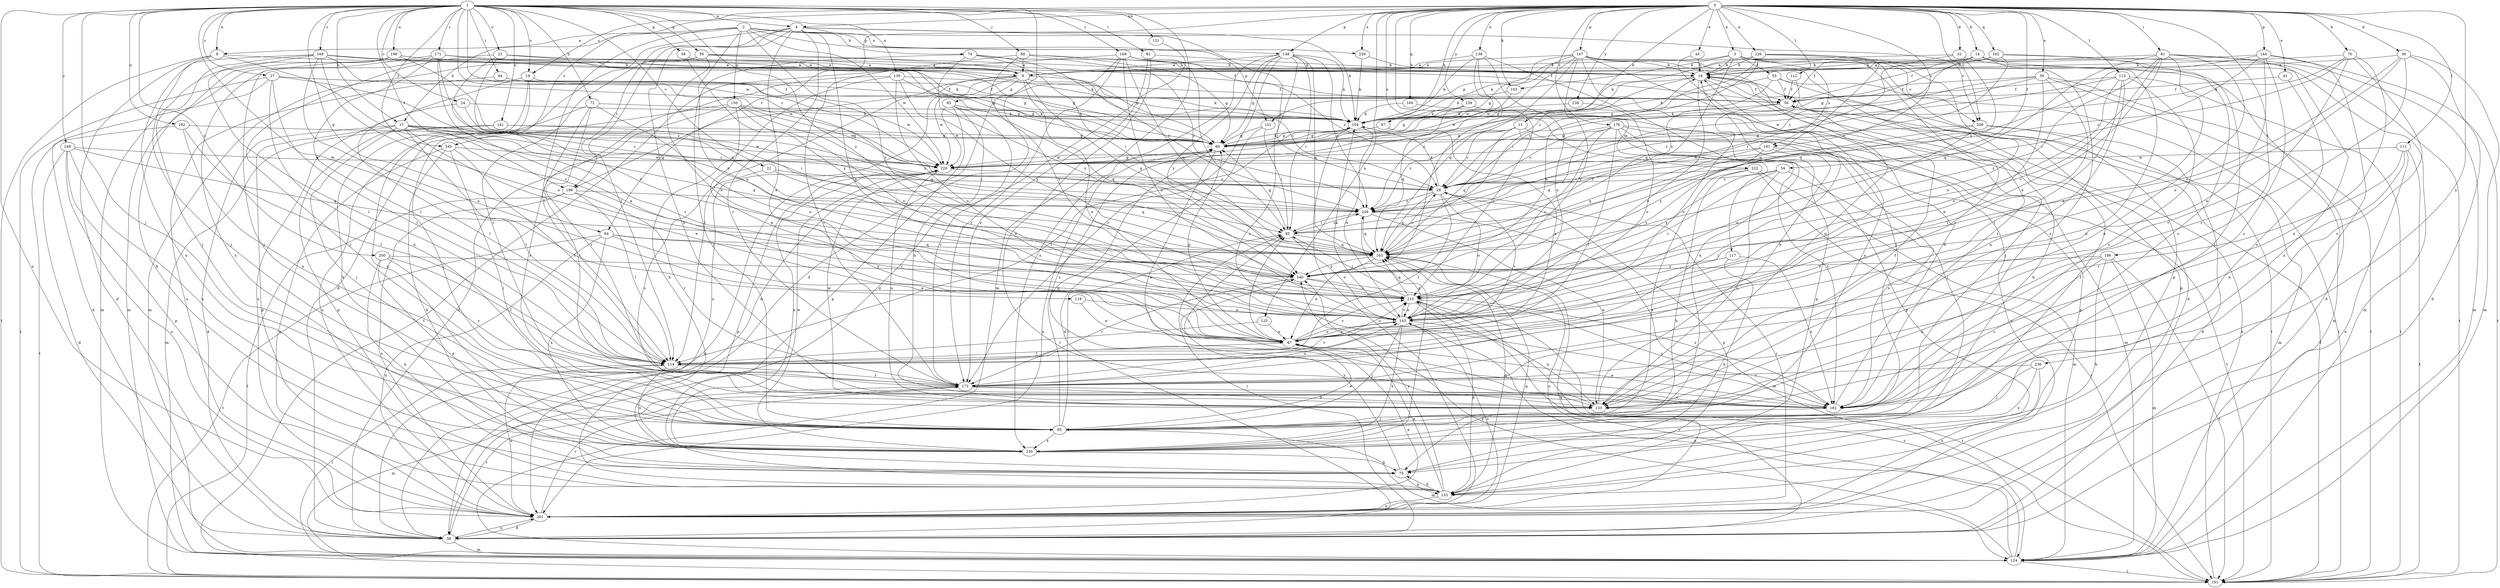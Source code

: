 strict digraph  {
0;
1;
2;
3;
4;
8;
9;
11;
14;
17;
18;
19;
21;
22;
24;
27;
28;
32;
36;
38;
39;
41;
45;
47;
54;
55;
56;
58;
59;
64;
65;
66;
67;
70;
72;
74;
75;
81;
82;
84;
85;
88;
95;
103;
104;
111;
112;
113;
114;
117;
118;
124;
125;
126;
130;
131;
133;
138;
141;
143;
144;
147;
148;
150;
151;
153;
160;
162;
163;
168;
169;
171;
172;
176;
181;
182;
186;
189;
191;
192;
198;
200;
201;
209;
210;
220;
222;
229;
230;
236;
238;
239;
240;
245;
248;
249;
0 -> 3  [label=a];
0 -> 4  [label=a];
0 -> 11  [label=b];
0 -> 14  [label=b];
0 -> 19  [label=c];
0 -> 32  [label=d];
0 -> 36  [label=d];
0 -> 39  [label=e];
0 -> 41  [label=e];
0 -> 45  [label=e];
0 -> 54  [label=f];
0 -> 67  [label=h];
0 -> 70  [label=h];
0 -> 81  [label=i];
0 -> 103  [label=k];
0 -> 111  [label=l];
0 -> 112  [label=l];
0 -> 113  [label=l];
0 -> 117  [label=m];
0 -> 125  [label=n];
0 -> 126  [label=n];
0 -> 138  [label=o];
0 -> 144  [label=p];
0 -> 147  [label=p];
0 -> 148  [label=p];
0 -> 160  [label=q];
0 -> 162  [label=q];
0 -> 176  [label=s];
0 -> 181  [label=s];
0 -> 186  [label=t];
0 -> 189  [label=t];
0 -> 209  [label=v];
0 -> 222  [label=x];
0 -> 229  [label=x];
0 -> 236  [label=y];
0 -> 238  [label=y];
0 -> 239  [label=y];
0 -> 245  [label=z];
1 -> 4  [label=a];
1 -> 8  [label=a];
1 -> 17  [label=b];
1 -> 19  [label=c];
1 -> 21  [label=c];
1 -> 22  [label=c];
1 -> 24  [label=c];
1 -> 27  [label=c];
1 -> 28  [label=c];
1 -> 38  [label=d];
1 -> 58  [label=g];
1 -> 59  [label=g];
1 -> 64  [label=g];
1 -> 72  [label=h];
1 -> 82  [label=i];
1 -> 84  [label=i];
1 -> 88  [label=j];
1 -> 95  [label=j];
1 -> 118  [label=m];
1 -> 124  [label=m];
1 -> 130  [label=n];
1 -> 131  [label=n];
1 -> 141  [label=o];
1 -> 168  [label=r];
1 -> 169  [label=r];
1 -> 171  [label=r];
1 -> 189  [label=t];
1 -> 192  [label=u];
1 -> 198  [label=u];
1 -> 200  [label=u];
1 -> 201  [label=u];
1 -> 220  [label=w];
1 -> 240  [label=y];
1 -> 245  [label=z];
1 -> 248  [label=z];
2 -> 8  [label=a];
2 -> 17  [label=b];
2 -> 114  [label=l];
2 -> 143  [label=o];
2 -> 148  [label=p];
2 -> 150  [label=p];
2 -> 151  [label=p];
2 -> 209  [label=v];
2 -> 220  [label=w];
2 -> 229  [label=x];
2 -> 240  [label=y];
3 -> 18  [label=b];
3 -> 55  [label=f];
3 -> 103  [label=k];
3 -> 151  [label=p];
3 -> 153  [label=p];
3 -> 163  [label=q];
3 -> 172  [label=r];
3 -> 181  [label=s];
3 -> 209  [label=v];
4 -> 28  [label=c];
4 -> 38  [label=d];
4 -> 47  [label=e];
4 -> 74  [label=h];
4 -> 104  [label=k];
4 -> 114  [label=l];
4 -> 143  [label=o];
4 -> 172  [label=r];
4 -> 182  [label=s];
4 -> 189  [label=t];
8 -> 18  [label=b];
8 -> 38  [label=d];
8 -> 95  [label=j];
8 -> 191  [label=t];
8 -> 210  [label=v];
9 -> 28  [label=c];
9 -> 47  [label=e];
9 -> 64  [label=g];
9 -> 65  [label=g];
9 -> 104  [label=k];
9 -> 114  [label=l];
9 -> 163  [label=q];
9 -> 201  [label=u];
9 -> 220  [label=w];
11 -> 28  [label=c];
11 -> 66  [label=g];
11 -> 95  [label=j];
11 -> 153  [label=p];
11 -> 163  [label=q];
11 -> 249  [label=z];
14 -> 9  [label=a];
14 -> 18  [label=b];
14 -> 28  [label=c];
14 -> 56  [label=f];
14 -> 124  [label=m];
14 -> 133  [label=n];
14 -> 182  [label=s];
17 -> 28  [label=c];
17 -> 38  [label=d];
17 -> 47  [label=e];
17 -> 66  [label=g];
17 -> 95  [label=j];
17 -> 114  [label=l];
17 -> 153  [label=p];
17 -> 163  [label=q];
17 -> 210  [label=v];
17 -> 220  [label=w];
18 -> 56  [label=f];
18 -> 66  [label=g];
18 -> 95  [label=j];
18 -> 143  [label=o];
18 -> 191  [label=t];
18 -> 249  [label=z];
19 -> 56  [label=f];
19 -> 75  [label=h];
19 -> 201  [label=u];
19 -> 230  [label=x];
21 -> 9  [label=a];
21 -> 56  [label=f];
21 -> 66  [label=g];
21 -> 95  [label=j];
21 -> 163  [label=q];
21 -> 210  [label=v];
22 -> 28  [label=c];
22 -> 163  [label=q];
22 -> 182  [label=s];
24 -> 85  [label=i];
24 -> 104  [label=k];
24 -> 114  [label=l];
27 -> 38  [label=d];
27 -> 56  [label=f];
27 -> 66  [label=g];
27 -> 114  [label=l];
27 -> 133  [label=n];
27 -> 191  [label=t];
27 -> 249  [label=z];
28 -> 104  [label=k];
28 -> 114  [label=l];
28 -> 143  [label=o];
28 -> 153  [label=p];
28 -> 163  [label=q];
28 -> 249  [label=z];
32 -> 9  [label=a];
32 -> 38  [label=d];
32 -> 85  [label=i];
32 -> 163  [label=q];
36 -> 9  [label=a];
36 -> 38  [label=d];
36 -> 124  [label=m];
36 -> 143  [label=o];
36 -> 172  [label=r];
36 -> 210  [label=v];
38 -> 85  [label=i];
38 -> 124  [label=m];
38 -> 163  [label=q];
38 -> 172  [label=r];
38 -> 201  [label=u];
38 -> 220  [label=w];
39 -> 28  [label=c];
39 -> 47  [label=e];
39 -> 56  [label=f];
39 -> 114  [label=l];
39 -> 124  [label=m];
39 -> 191  [label=t];
39 -> 249  [label=z];
41 -> 56  [label=f];
41 -> 182  [label=s];
45 -> 18  [label=b];
45 -> 230  [label=x];
47 -> 28  [label=c];
47 -> 66  [label=g];
47 -> 85  [label=i];
47 -> 114  [label=l];
47 -> 143  [label=o];
47 -> 210  [label=v];
54 -> 28  [label=c];
54 -> 133  [label=n];
54 -> 182  [label=s];
54 -> 210  [label=v];
54 -> 240  [label=y];
55 -> 56  [label=f];
55 -> 66  [label=g];
55 -> 104  [label=k];
55 -> 153  [label=p];
55 -> 191  [label=t];
56 -> 104  [label=k];
56 -> 143  [label=o];
58 -> 9  [label=a];
58 -> 240  [label=y];
59 -> 9  [label=a];
59 -> 56  [label=f];
59 -> 66  [label=g];
59 -> 124  [label=m];
59 -> 143  [label=o];
59 -> 172  [label=r];
64 -> 47  [label=e];
64 -> 163  [label=q];
64 -> 191  [label=t];
64 -> 201  [label=u];
64 -> 210  [label=v];
64 -> 230  [label=x];
65 -> 104  [label=k];
65 -> 133  [label=n];
65 -> 153  [label=p];
65 -> 163  [label=q];
65 -> 172  [label=r];
65 -> 220  [label=w];
66 -> 104  [label=k];
66 -> 133  [label=n];
66 -> 182  [label=s];
66 -> 201  [label=u];
66 -> 220  [label=w];
67 -> 47  [label=e];
67 -> 66  [label=g];
70 -> 18  [label=b];
70 -> 28  [label=c];
70 -> 104  [label=k];
70 -> 133  [label=n];
70 -> 172  [label=r];
70 -> 182  [label=s];
72 -> 104  [label=k];
72 -> 143  [label=o];
72 -> 172  [label=r];
72 -> 182  [label=s];
72 -> 201  [label=u];
74 -> 18  [label=b];
74 -> 85  [label=i];
74 -> 95  [label=j];
74 -> 240  [label=y];
74 -> 249  [label=z];
75 -> 18  [label=b];
75 -> 153  [label=p];
75 -> 240  [label=y];
81 -> 18  [label=b];
81 -> 47  [label=e];
81 -> 124  [label=m];
81 -> 133  [label=n];
81 -> 143  [label=o];
81 -> 163  [label=q];
81 -> 210  [label=v];
81 -> 230  [label=x];
81 -> 240  [label=y];
82 -> 18  [label=b];
82 -> 133  [label=n];
82 -> 172  [label=r];
84 -> 56  [label=f];
84 -> 201  [label=u];
84 -> 220  [label=w];
85 -> 66  [label=g];
85 -> 143  [label=o];
85 -> 163  [label=q];
85 -> 249  [label=z];
88 -> 9  [label=a];
88 -> 18  [label=b];
88 -> 66  [label=g];
88 -> 172  [label=r];
88 -> 210  [label=v];
88 -> 249  [label=z];
95 -> 47  [label=e];
95 -> 66  [label=g];
95 -> 85  [label=i];
95 -> 124  [label=m];
95 -> 230  [label=x];
103 -> 104  [label=k];
103 -> 220  [label=w];
104 -> 66  [label=g];
104 -> 114  [label=l];
104 -> 143  [label=o];
104 -> 201  [label=u];
111 -> 133  [label=n];
111 -> 172  [label=r];
111 -> 191  [label=t];
111 -> 201  [label=u];
111 -> 220  [label=w];
112 -> 56  [label=f];
112 -> 249  [label=z];
113 -> 56  [label=f];
113 -> 114  [label=l];
113 -> 133  [label=n];
113 -> 143  [label=o];
113 -> 182  [label=s];
113 -> 191  [label=t];
113 -> 220  [label=w];
114 -> 172  [label=r];
114 -> 201  [label=u];
114 -> 230  [label=x];
117 -> 75  [label=h];
117 -> 182  [label=s];
117 -> 240  [label=y];
118 -> 47  [label=e];
118 -> 143  [label=o];
124 -> 114  [label=l];
124 -> 143  [label=o];
124 -> 191  [label=t];
124 -> 210  [label=v];
124 -> 240  [label=y];
125 -> 47  [label=e];
125 -> 114  [label=l];
126 -> 18  [label=b];
126 -> 28  [label=c];
126 -> 85  [label=i];
126 -> 104  [label=k];
126 -> 143  [label=o];
126 -> 163  [label=q];
126 -> 182  [label=s];
130 -> 38  [label=d];
130 -> 56  [label=f];
130 -> 66  [label=g];
130 -> 75  [label=h];
130 -> 143  [label=o];
130 -> 240  [label=y];
131 -> 38  [label=d];
133 -> 18  [label=b];
133 -> 56  [label=f];
133 -> 85  [label=i];
133 -> 220  [label=w];
138 -> 9  [label=a];
138 -> 104  [label=k];
138 -> 143  [label=o];
138 -> 220  [label=w];
138 -> 230  [label=x];
138 -> 240  [label=y];
141 -> 66  [label=g];
141 -> 124  [label=m];
141 -> 153  [label=p];
141 -> 249  [label=z];
143 -> 47  [label=e];
143 -> 95  [label=j];
143 -> 104  [label=k];
143 -> 133  [label=n];
143 -> 163  [label=q];
143 -> 210  [label=v];
143 -> 230  [label=x];
144 -> 9  [label=a];
144 -> 47  [label=e];
144 -> 85  [label=i];
144 -> 182  [label=s];
144 -> 191  [label=t];
144 -> 201  [label=u];
144 -> 249  [label=z];
147 -> 9  [label=a];
147 -> 18  [label=b];
147 -> 38  [label=d];
147 -> 66  [label=g];
147 -> 95  [label=j];
147 -> 104  [label=k];
147 -> 133  [label=n];
147 -> 163  [label=q];
147 -> 182  [label=s];
147 -> 210  [label=v];
147 -> 220  [label=w];
148 -> 9  [label=a];
148 -> 66  [label=g];
148 -> 85  [label=i];
148 -> 104  [label=k];
148 -> 163  [label=q];
148 -> 172  [label=r];
148 -> 182  [label=s];
148 -> 230  [label=x];
148 -> 240  [label=y];
148 -> 249  [label=z];
150 -> 47  [label=e];
150 -> 95  [label=j];
150 -> 104  [label=k];
150 -> 163  [label=q];
150 -> 182  [label=s];
150 -> 210  [label=v];
150 -> 220  [label=w];
151 -> 38  [label=d];
151 -> 66  [label=g];
151 -> 85  [label=i];
153 -> 47  [label=e];
153 -> 75  [label=h];
153 -> 163  [label=q];
153 -> 201  [label=u];
153 -> 240  [label=y];
160 -> 104  [label=k];
160 -> 153  [label=p];
162 -> 18  [label=b];
162 -> 56  [label=f];
162 -> 66  [label=g];
162 -> 95  [label=j];
162 -> 191  [label=t];
162 -> 249  [label=z];
163 -> 28  [label=c];
163 -> 47  [label=e];
163 -> 201  [label=u];
163 -> 240  [label=y];
168 -> 9  [label=a];
168 -> 47  [label=e];
168 -> 66  [label=g];
168 -> 95  [label=j];
168 -> 104  [label=k];
168 -> 114  [label=l];
168 -> 143  [label=o];
168 -> 220  [label=w];
168 -> 230  [label=x];
169 -> 18  [label=b];
169 -> 28  [label=c];
169 -> 38  [label=d];
169 -> 85  [label=i];
169 -> 143  [label=o];
169 -> 163  [label=q];
169 -> 172  [label=r];
169 -> 191  [label=t];
171 -> 9  [label=a];
171 -> 47  [label=e];
171 -> 66  [label=g];
171 -> 114  [label=l];
171 -> 124  [label=m];
171 -> 230  [label=x];
171 -> 240  [label=y];
172 -> 124  [label=m];
172 -> 133  [label=n];
172 -> 143  [label=o];
172 -> 182  [label=s];
172 -> 210  [label=v];
176 -> 28  [label=c];
176 -> 66  [label=g];
176 -> 114  [label=l];
176 -> 124  [label=m];
176 -> 153  [label=p];
176 -> 163  [label=q];
176 -> 182  [label=s];
176 -> 201  [label=u];
176 -> 210  [label=v];
181 -> 114  [label=l];
181 -> 163  [label=q];
181 -> 191  [label=t];
181 -> 210  [label=v];
181 -> 220  [label=w];
182 -> 18  [label=b];
182 -> 47  [label=e];
182 -> 95  [label=j];
186 -> 75  [label=h];
186 -> 124  [label=m];
186 -> 133  [label=n];
186 -> 182  [label=s];
186 -> 191  [label=t];
186 -> 240  [label=y];
189 -> 114  [label=l];
189 -> 172  [label=r];
189 -> 191  [label=t];
189 -> 201  [label=u];
189 -> 249  [label=z];
191 -> 18  [label=b];
191 -> 56  [label=f];
191 -> 210  [label=v];
192 -> 66  [label=g];
192 -> 114  [label=l];
192 -> 133  [label=n];
192 -> 191  [label=t];
198 -> 9  [label=a];
198 -> 75  [label=h];
198 -> 95  [label=j];
198 -> 104  [label=k];
198 -> 124  [label=m];
198 -> 249  [label=z];
200 -> 75  [label=h];
200 -> 114  [label=l];
200 -> 172  [label=r];
200 -> 230  [label=x];
200 -> 240  [label=y];
201 -> 28  [label=c];
201 -> 38  [label=d];
201 -> 47  [label=e];
201 -> 143  [label=o];
201 -> 163  [label=q];
201 -> 172  [label=r];
209 -> 38  [label=d];
209 -> 66  [label=g];
209 -> 124  [label=m];
209 -> 143  [label=o];
209 -> 240  [label=y];
210 -> 85  [label=i];
210 -> 143  [label=o];
210 -> 153  [label=p];
210 -> 163  [label=q];
210 -> 182  [label=s];
210 -> 191  [label=t];
220 -> 28  [label=c];
220 -> 66  [label=g];
220 -> 133  [label=n];
220 -> 153  [label=p];
220 -> 230  [label=x];
222 -> 28  [label=c];
222 -> 75  [label=h];
222 -> 124  [label=m];
222 -> 191  [label=t];
222 -> 230  [label=x];
229 -> 18  [label=b];
229 -> 104  [label=k];
230 -> 56  [label=f];
230 -> 75  [label=h];
230 -> 220  [label=w];
230 -> 249  [label=z];
236 -> 95  [label=j];
236 -> 172  [label=r];
236 -> 201  [label=u];
236 -> 230  [label=x];
238 -> 104  [label=k];
238 -> 143  [label=o];
239 -> 66  [label=g];
239 -> 104  [label=k];
239 -> 163  [label=q];
239 -> 210  [label=v];
240 -> 18  [label=b];
240 -> 172  [label=r];
240 -> 182  [label=s];
240 -> 210  [label=v];
245 -> 75  [label=h];
245 -> 95  [label=j];
245 -> 114  [label=l];
245 -> 201  [label=u];
245 -> 220  [label=w];
248 -> 38  [label=d];
248 -> 153  [label=p];
248 -> 163  [label=q];
248 -> 201  [label=u];
248 -> 220  [label=w];
248 -> 230  [label=x];
249 -> 85  [label=i];
249 -> 124  [label=m];
249 -> 133  [label=n];
249 -> 163  [label=q];
}
